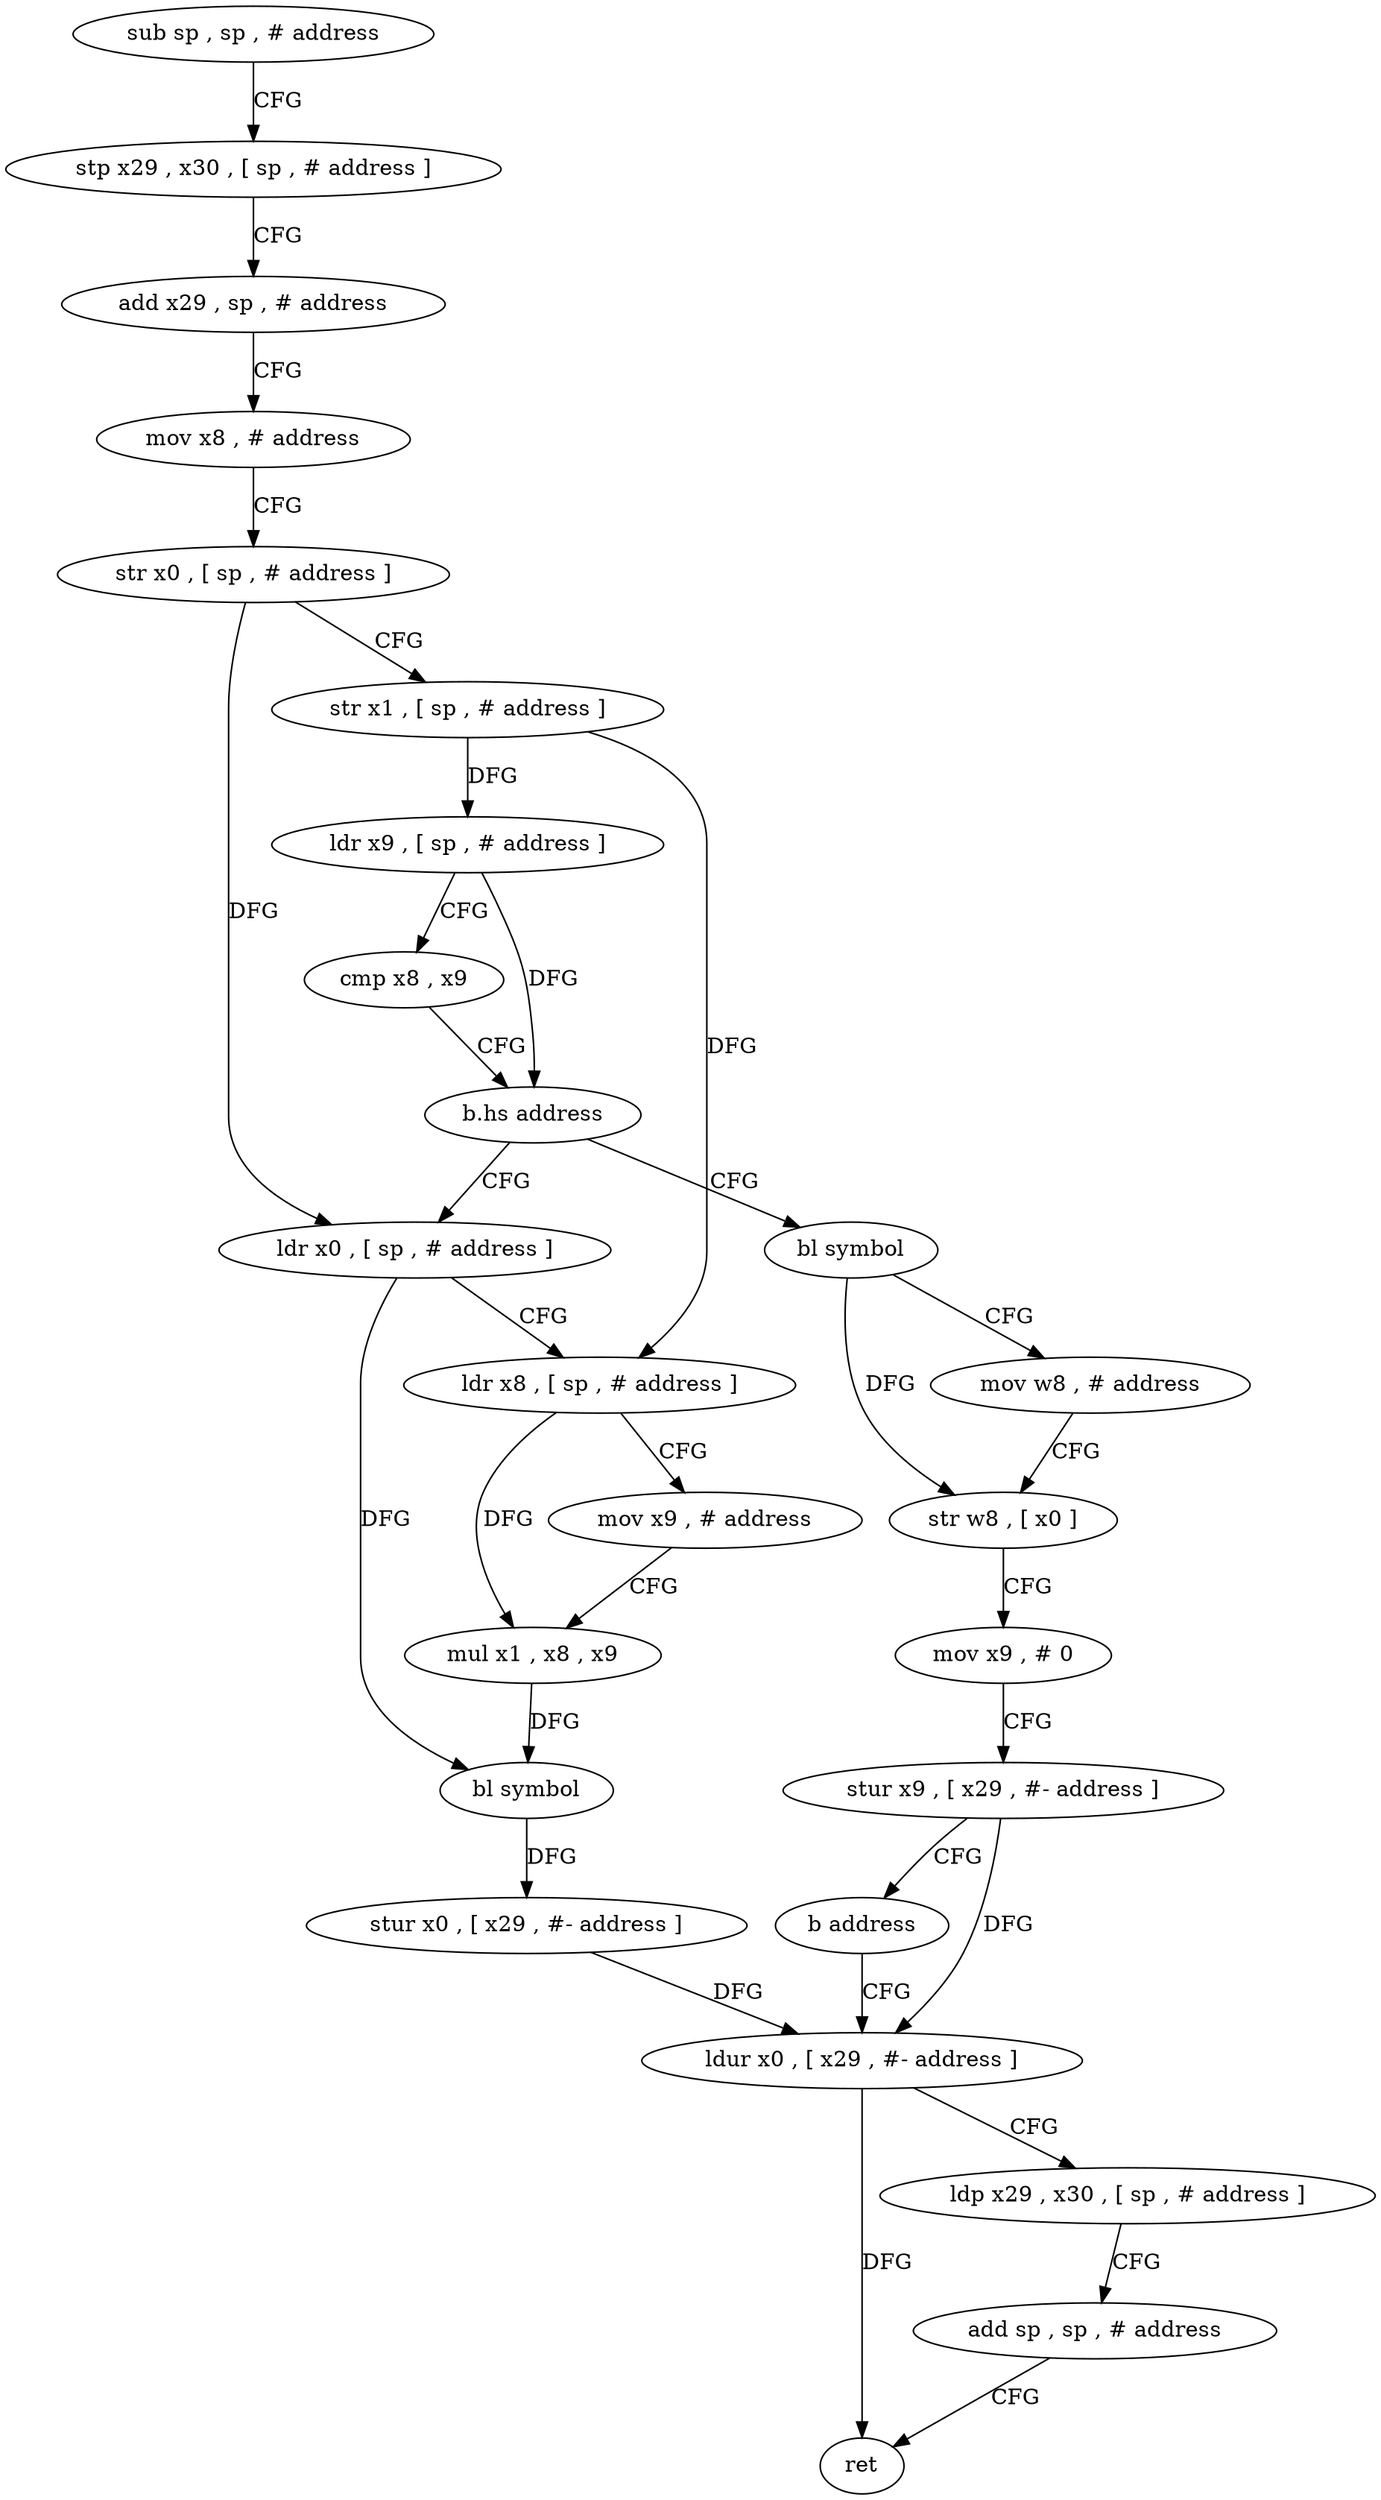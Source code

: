 digraph "func" {
"4236644" [label = "sub sp , sp , # address" ]
"4236648" [label = "stp x29 , x30 , [ sp , # address ]" ]
"4236652" [label = "add x29 , sp , # address" ]
"4236656" [label = "mov x8 , # address" ]
"4236660" [label = "str x0 , [ sp , # address ]" ]
"4236664" [label = "str x1 , [ sp , # address ]" ]
"4236668" [label = "ldr x9 , [ sp , # address ]" ]
"4236672" [label = "cmp x8 , x9" ]
"4236676" [label = "b.hs address" ]
"4236704" [label = "ldr x0 , [ sp , # address ]" ]
"4236680" [label = "bl symbol" ]
"4236708" [label = "ldr x8 , [ sp , # address ]" ]
"4236712" [label = "mov x9 , # address" ]
"4236716" [label = "mul x1 , x8 , x9" ]
"4236720" [label = "bl symbol" ]
"4236724" [label = "stur x0 , [ x29 , #- address ]" ]
"4236728" [label = "ldur x0 , [ x29 , #- address ]" ]
"4236684" [label = "mov w8 , # address" ]
"4236688" [label = "str w8 , [ x0 ]" ]
"4236692" [label = "mov x9 , # 0" ]
"4236696" [label = "stur x9 , [ x29 , #- address ]" ]
"4236700" [label = "b address" ]
"4236732" [label = "ldp x29 , x30 , [ sp , # address ]" ]
"4236736" [label = "add sp , sp , # address" ]
"4236740" [label = "ret" ]
"4236644" -> "4236648" [ label = "CFG" ]
"4236648" -> "4236652" [ label = "CFG" ]
"4236652" -> "4236656" [ label = "CFG" ]
"4236656" -> "4236660" [ label = "CFG" ]
"4236660" -> "4236664" [ label = "CFG" ]
"4236660" -> "4236704" [ label = "DFG" ]
"4236664" -> "4236668" [ label = "DFG" ]
"4236664" -> "4236708" [ label = "DFG" ]
"4236668" -> "4236672" [ label = "CFG" ]
"4236668" -> "4236676" [ label = "DFG" ]
"4236672" -> "4236676" [ label = "CFG" ]
"4236676" -> "4236704" [ label = "CFG" ]
"4236676" -> "4236680" [ label = "CFG" ]
"4236704" -> "4236708" [ label = "CFG" ]
"4236704" -> "4236720" [ label = "DFG" ]
"4236680" -> "4236684" [ label = "CFG" ]
"4236680" -> "4236688" [ label = "DFG" ]
"4236708" -> "4236712" [ label = "CFG" ]
"4236708" -> "4236716" [ label = "DFG" ]
"4236712" -> "4236716" [ label = "CFG" ]
"4236716" -> "4236720" [ label = "DFG" ]
"4236720" -> "4236724" [ label = "DFG" ]
"4236724" -> "4236728" [ label = "DFG" ]
"4236728" -> "4236732" [ label = "CFG" ]
"4236728" -> "4236740" [ label = "DFG" ]
"4236684" -> "4236688" [ label = "CFG" ]
"4236688" -> "4236692" [ label = "CFG" ]
"4236692" -> "4236696" [ label = "CFG" ]
"4236696" -> "4236700" [ label = "CFG" ]
"4236696" -> "4236728" [ label = "DFG" ]
"4236700" -> "4236728" [ label = "CFG" ]
"4236732" -> "4236736" [ label = "CFG" ]
"4236736" -> "4236740" [ label = "CFG" ]
}
